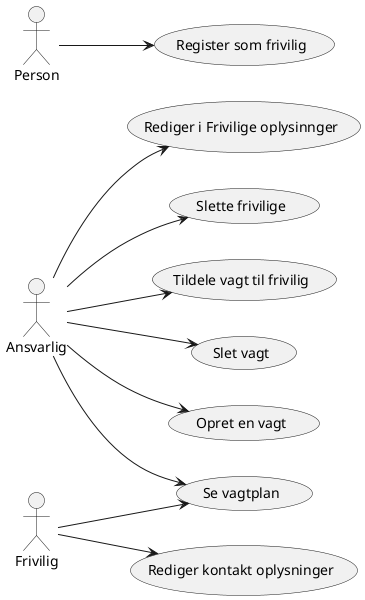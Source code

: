 @startuml
'https://plantuml.com/use-case-diagram
left to right direction

:Ansvarlig: as Ansvarlig
:Frivilig: as Frivilig
:Person: as Person

Person --> (Register som frivilig)
Frivilig --> (Se vagtplan)
Frivilig --> (Rediger kontakt oplysninger)
Ansvarlig --> (Rediger i Frivilige oplysinnger)
Ansvarlig --> (Slette frivilige)
Ansvarlig --> (Tildele vagt til frivilig)
Ansvarlig --> (Se vagtplan)
Ansvarlig --> (Slet vagt)
Ansvarlig --> (Opret en vagt)

@enduml
